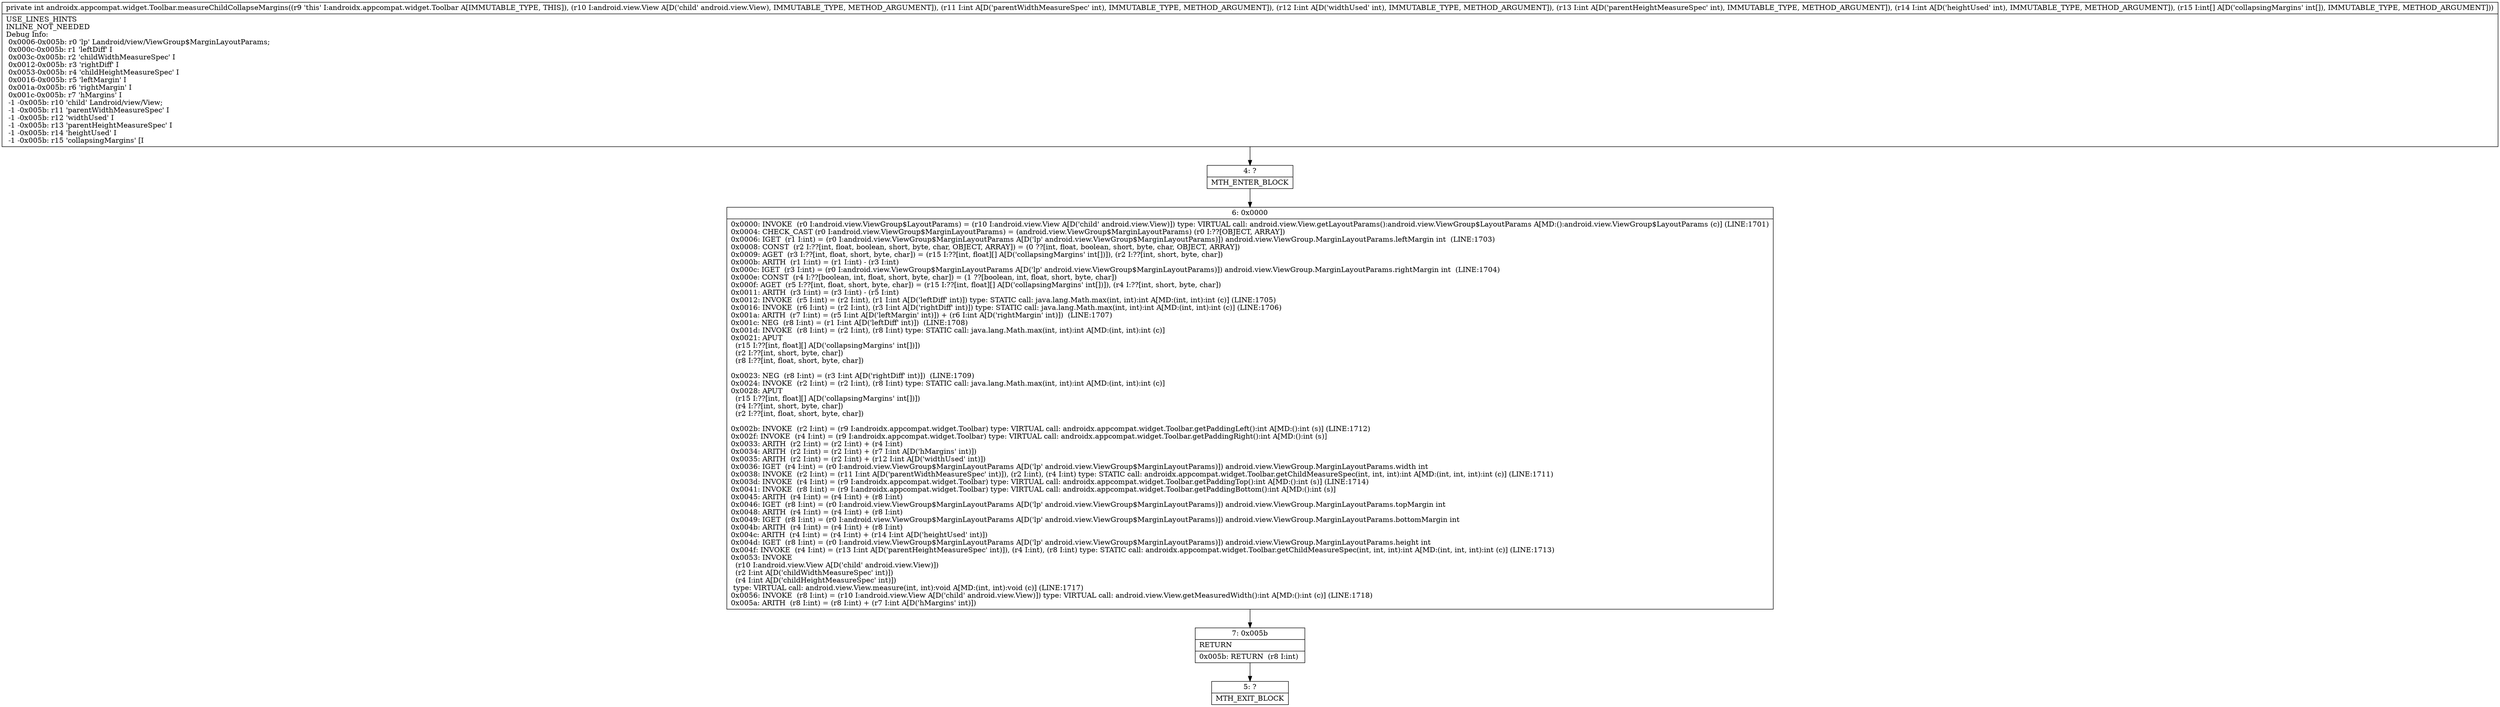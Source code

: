 digraph "CFG forandroidx.appcompat.widget.Toolbar.measureChildCollapseMargins(Landroid\/view\/View;IIII[I)I" {
Node_4 [shape=record,label="{4\:\ ?|MTH_ENTER_BLOCK\l}"];
Node_6 [shape=record,label="{6\:\ 0x0000|0x0000: INVOKE  (r0 I:android.view.ViewGroup$LayoutParams) = (r10 I:android.view.View A[D('child' android.view.View)]) type: VIRTUAL call: android.view.View.getLayoutParams():android.view.ViewGroup$LayoutParams A[MD:():android.view.ViewGroup$LayoutParams (c)] (LINE:1701)\l0x0004: CHECK_CAST (r0 I:android.view.ViewGroup$MarginLayoutParams) = (android.view.ViewGroup$MarginLayoutParams) (r0 I:??[OBJECT, ARRAY]) \l0x0006: IGET  (r1 I:int) = (r0 I:android.view.ViewGroup$MarginLayoutParams A[D('lp' android.view.ViewGroup$MarginLayoutParams)]) android.view.ViewGroup.MarginLayoutParams.leftMargin int  (LINE:1703)\l0x0008: CONST  (r2 I:??[int, float, boolean, short, byte, char, OBJECT, ARRAY]) = (0 ??[int, float, boolean, short, byte, char, OBJECT, ARRAY]) \l0x0009: AGET  (r3 I:??[int, float, short, byte, char]) = (r15 I:??[int, float][] A[D('collapsingMargins' int[])]), (r2 I:??[int, short, byte, char]) \l0x000b: ARITH  (r1 I:int) = (r1 I:int) \- (r3 I:int) \l0x000c: IGET  (r3 I:int) = (r0 I:android.view.ViewGroup$MarginLayoutParams A[D('lp' android.view.ViewGroup$MarginLayoutParams)]) android.view.ViewGroup.MarginLayoutParams.rightMargin int  (LINE:1704)\l0x000e: CONST  (r4 I:??[boolean, int, float, short, byte, char]) = (1 ??[boolean, int, float, short, byte, char]) \l0x000f: AGET  (r5 I:??[int, float, short, byte, char]) = (r15 I:??[int, float][] A[D('collapsingMargins' int[])]), (r4 I:??[int, short, byte, char]) \l0x0011: ARITH  (r3 I:int) = (r3 I:int) \- (r5 I:int) \l0x0012: INVOKE  (r5 I:int) = (r2 I:int), (r1 I:int A[D('leftDiff' int)]) type: STATIC call: java.lang.Math.max(int, int):int A[MD:(int, int):int (c)] (LINE:1705)\l0x0016: INVOKE  (r6 I:int) = (r2 I:int), (r3 I:int A[D('rightDiff' int)]) type: STATIC call: java.lang.Math.max(int, int):int A[MD:(int, int):int (c)] (LINE:1706)\l0x001a: ARITH  (r7 I:int) = (r5 I:int A[D('leftMargin' int)]) + (r6 I:int A[D('rightMargin' int)])  (LINE:1707)\l0x001c: NEG  (r8 I:int) = (r1 I:int A[D('leftDiff' int)])  (LINE:1708)\l0x001d: INVOKE  (r8 I:int) = (r2 I:int), (r8 I:int) type: STATIC call: java.lang.Math.max(int, int):int A[MD:(int, int):int (c)]\l0x0021: APUT  \l  (r15 I:??[int, float][] A[D('collapsingMargins' int[])])\l  (r2 I:??[int, short, byte, char])\l  (r8 I:??[int, float, short, byte, char])\l \l0x0023: NEG  (r8 I:int) = (r3 I:int A[D('rightDiff' int)])  (LINE:1709)\l0x0024: INVOKE  (r2 I:int) = (r2 I:int), (r8 I:int) type: STATIC call: java.lang.Math.max(int, int):int A[MD:(int, int):int (c)]\l0x0028: APUT  \l  (r15 I:??[int, float][] A[D('collapsingMargins' int[])])\l  (r4 I:??[int, short, byte, char])\l  (r2 I:??[int, float, short, byte, char])\l \l0x002b: INVOKE  (r2 I:int) = (r9 I:androidx.appcompat.widget.Toolbar) type: VIRTUAL call: androidx.appcompat.widget.Toolbar.getPaddingLeft():int A[MD:():int (s)] (LINE:1712)\l0x002f: INVOKE  (r4 I:int) = (r9 I:androidx.appcompat.widget.Toolbar) type: VIRTUAL call: androidx.appcompat.widget.Toolbar.getPaddingRight():int A[MD:():int (s)]\l0x0033: ARITH  (r2 I:int) = (r2 I:int) + (r4 I:int) \l0x0034: ARITH  (r2 I:int) = (r2 I:int) + (r7 I:int A[D('hMargins' int)]) \l0x0035: ARITH  (r2 I:int) = (r2 I:int) + (r12 I:int A[D('widthUsed' int)]) \l0x0036: IGET  (r4 I:int) = (r0 I:android.view.ViewGroup$MarginLayoutParams A[D('lp' android.view.ViewGroup$MarginLayoutParams)]) android.view.ViewGroup.MarginLayoutParams.width int \l0x0038: INVOKE  (r2 I:int) = (r11 I:int A[D('parentWidthMeasureSpec' int)]), (r2 I:int), (r4 I:int) type: STATIC call: androidx.appcompat.widget.Toolbar.getChildMeasureSpec(int, int, int):int A[MD:(int, int, int):int (c)] (LINE:1711)\l0x003d: INVOKE  (r4 I:int) = (r9 I:androidx.appcompat.widget.Toolbar) type: VIRTUAL call: androidx.appcompat.widget.Toolbar.getPaddingTop():int A[MD:():int (s)] (LINE:1714)\l0x0041: INVOKE  (r8 I:int) = (r9 I:androidx.appcompat.widget.Toolbar) type: VIRTUAL call: androidx.appcompat.widget.Toolbar.getPaddingBottom():int A[MD:():int (s)]\l0x0045: ARITH  (r4 I:int) = (r4 I:int) + (r8 I:int) \l0x0046: IGET  (r8 I:int) = (r0 I:android.view.ViewGroup$MarginLayoutParams A[D('lp' android.view.ViewGroup$MarginLayoutParams)]) android.view.ViewGroup.MarginLayoutParams.topMargin int \l0x0048: ARITH  (r4 I:int) = (r4 I:int) + (r8 I:int) \l0x0049: IGET  (r8 I:int) = (r0 I:android.view.ViewGroup$MarginLayoutParams A[D('lp' android.view.ViewGroup$MarginLayoutParams)]) android.view.ViewGroup.MarginLayoutParams.bottomMargin int \l0x004b: ARITH  (r4 I:int) = (r4 I:int) + (r8 I:int) \l0x004c: ARITH  (r4 I:int) = (r4 I:int) + (r14 I:int A[D('heightUsed' int)]) \l0x004d: IGET  (r8 I:int) = (r0 I:android.view.ViewGroup$MarginLayoutParams A[D('lp' android.view.ViewGroup$MarginLayoutParams)]) android.view.ViewGroup.MarginLayoutParams.height int \l0x004f: INVOKE  (r4 I:int) = (r13 I:int A[D('parentHeightMeasureSpec' int)]), (r4 I:int), (r8 I:int) type: STATIC call: androidx.appcompat.widget.Toolbar.getChildMeasureSpec(int, int, int):int A[MD:(int, int, int):int (c)] (LINE:1713)\l0x0053: INVOKE  \l  (r10 I:android.view.View A[D('child' android.view.View)])\l  (r2 I:int A[D('childWidthMeasureSpec' int)])\l  (r4 I:int A[D('childHeightMeasureSpec' int)])\l type: VIRTUAL call: android.view.View.measure(int, int):void A[MD:(int, int):void (c)] (LINE:1717)\l0x0056: INVOKE  (r8 I:int) = (r10 I:android.view.View A[D('child' android.view.View)]) type: VIRTUAL call: android.view.View.getMeasuredWidth():int A[MD:():int (c)] (LINE:1718)\l0x005a: ARITH  (r8 I:int) = (r8 I:int) + (r7 I:int A[D('hMargins' int)]) \l}"];
Node_7 [shape=record,label="{7\:\ 0x005b|RETURN\l|0x005b: RETURN  (r8 I:int) \l}"];
Node_5 [shape=record,label="{5\:\ ?|MTH_EXIT_BLOCK\l}"];
MethodNode[shape=record,label="{private int androidx.appcompat.widget.Toolbar.measureChildCollapseMargins((r9 'this' I:androidx.appcompat.widget.Toolbar A[IMMUTABLE_TYPE, THIS]), (r10 I:android.view.View A[D('child' android.view.View), IMMUTABLE_TYPE, METHOD_ARGUMENT]), (r11 I:int A[D('parentWidthMeasureSpec' int), IMMUTABLE_TYPE, METHOD_ARGUMENT]), (r12 I:int A[D('widthUsed' int), IMMUTABLE_TYPE, METHOD_ARGUMENT]), (r13 I:int A[D('parentHeightMeasureSpec' int), IMMUTABLE_TYPE, METHOD_ARGUMENT]), (r14 I:int A[D('heightUsed' int), IMMUTABLE_TYPE, METHOD_ARGUMENT]), (r15 I:int[] A[D('collapsingMargins' int[]), IMMUTABLE_TYPE, METHOD_ARGUMENT]))  | USE_LINES_HINTS\lINLINE_NOT_NEEDED\lDebug Info:\l  0x0006\-0x005b: r0 'lp' Landroid\/view\/ViewGroup$MarginLayoutParams;\l  0x000c\-0x005b: r1 'leftDiff' I\l  0x003c\-0x005b: r2 'childWidthMeasureSpec' I\l  0x0012\-0x005b: r3 'rightDiff' I\l  0x0053\-0x005b: r4 'childHeightMeasureSpec' I\l  0x0016\-0x005b: r5 'leftMargin' I\l  0x001a\-0x005b: r6 'rightMargin' I\l  0x001c\-0x005b: r7 'hMargins' I\l  \-1 \-0x005b: r10 'child' Landroid\/view\/View;\l  \-1 \-0x005b: r11 'parentWidthMeasureSpec' I\l  \-1 \-0x005b: r12 'widthUsed' I\l  \-1 \-0x005b: r13 'parentHeightMeasureSpec' I\l  \-1 \-0x005b: r14 'heightUsed' I\l  \-1 \-0x005b: r15 'collapsingMargins' [I\l}"];
MethodNode -> Node_4;Node_4 -> Node_6;
Node_6 -> Node_7;
Node_7 -> Node_5;
}

